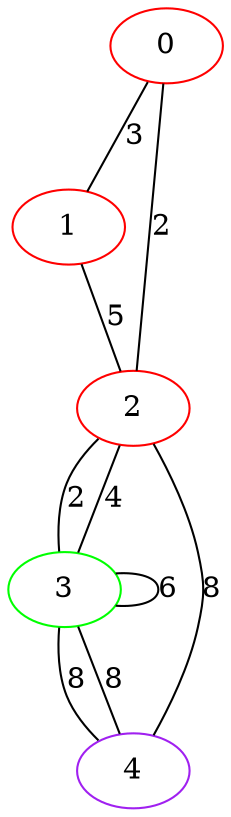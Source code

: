 graph "" {
0 [color=red, weight=1];
1 [color=red, weight=1];
2 [color=red, weight=1];
3 [color=green, weight=2];
4 [color=purple, weight=4];
0 -- 1  [key=0, label=3];
0 -- 2  [key=0, label=2];
1 -- 2  [key=0, label=5];
2 -- 3  [key=0, label=2];
2 -- 3  [key=1, label=4];
2 -- 4  [key=0, label=8];
3 -- 3  [key=0, label=6];
3 -- 4  [key=0, label=8];
3 -- 4  [key=1, label=8];
}
